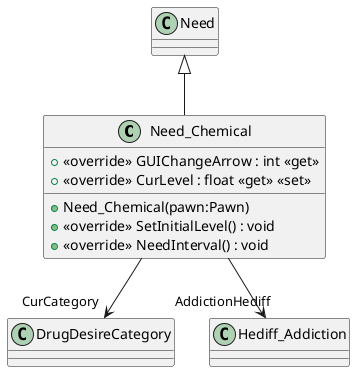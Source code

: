 @startuml
class Need_Chemical {
    + <<override>> GUIChangeArrow : int <<get>>
    + <<override>> CurLevel : float <<get>> <<set>>
    + Need_Chemical(pawn:Pawn)
    + <<override>> SetInitialLevel() : void
    + <<override>> NeedInterval() : void
}
Need <|-- Need_Chemical
Need_Chemical --> "CurCategory" DrugDesireCategory
Need_Chemical --> "AddictionHediff" Hediff_Addiction
@enduml
